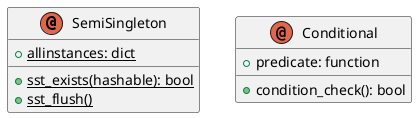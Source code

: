@startuml

annotation SemiSingleton {
    {static}{field} +allinstances: dict
    {static}{method} +sst_exists(hashable): bool
    {static}{method} +sst_flush()
}

annotation Conditional {
    {field} +predicate: function
    {method} +condition_check(): bool
}

@enduml

